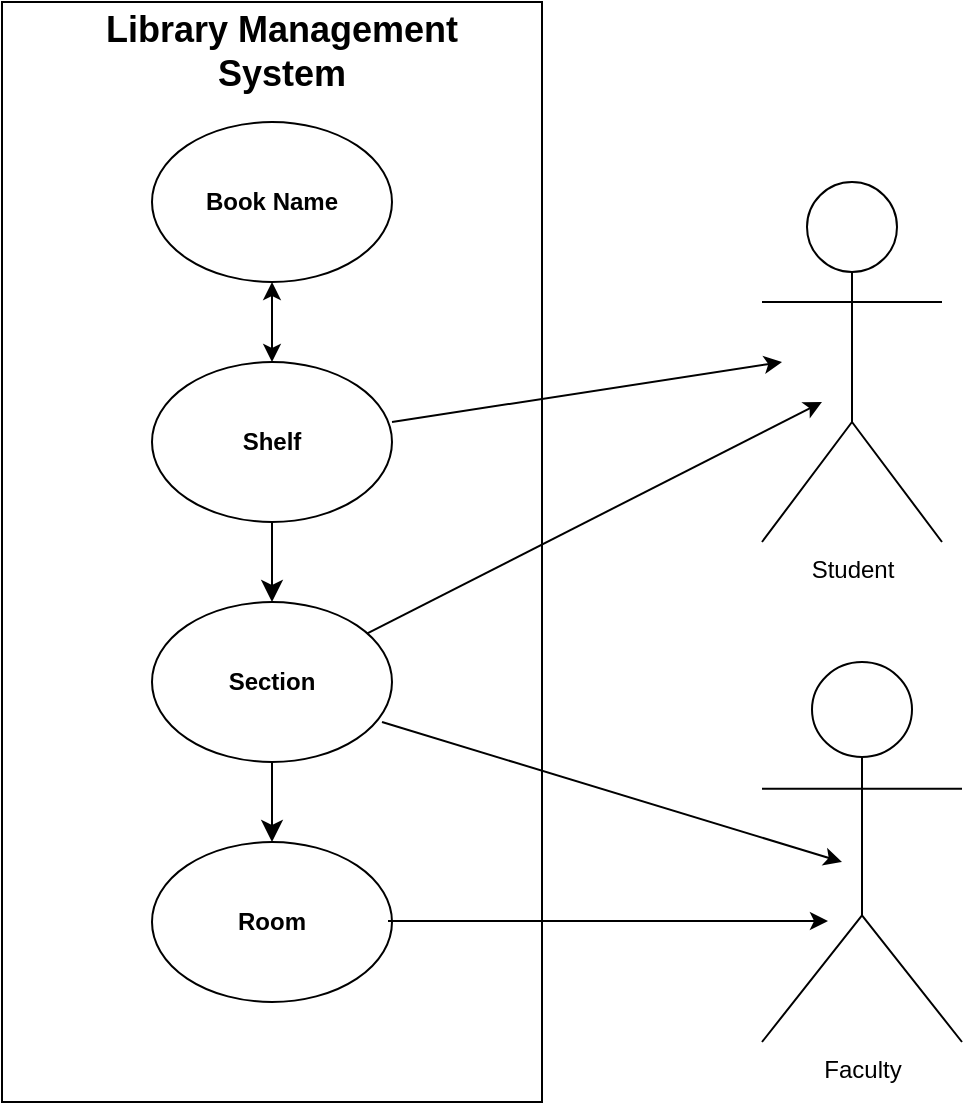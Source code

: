 <mxfile version="24.0.6" type="device">
  <diagram name="Page-1" id="8eyqW3APhCpnJ64H6f3e">
    <mxGraphModel dx="1221" dy="1815" grid="1" gridSize="10" guides="1" tooltips="1" connect="1" arrows="1" fold="1" page="1" pageScale="1" pageWidth="850" pageHeight="1100" math="0" shadow="0">
      <root>
        <mxCell id="0" />
        <mxCell id="1" parent="0" />
        <mxCell id="21DNjo9WedDgO393FrZQ-1" value="" style="rounded=0;whiteSpace=wrap;html=1;rotation=90;" parent="1" vertex="1">
          <mxGeometry x="130" y="20" width="550" height="270" as="geometry" />
        </mxCell>
        <mxCell id="21DNjo9WedDgO393FrZQ-2" value="" style="ellipse;whiteSpace=wrap;html=1;strokeColor=default;fillColor=default;" parent="1" vertex="1">
          <mxGeometry x="345" y="-60" width="120" height="80" as="geometry" />
        </mxCell>
        <mxCell id="oZXvo0GDnYrqvc8R79KK-7" style="edgeStyle=none;curved=1;rounded=0;orthogonalLoop=1;jettySize=auto;html=1;exitX=0.5;exitY=1;exitDx=0;exitDy=0;entryX=0.5;entryY=0;entryDx=0;entryDy=0;fontSize=12;startSize=8;endSize=8;" edge="1" parent="1" source="21DNjo9WedDgO393FrZQ-3" target="21DNjo9WedDgO393FrZQ-4">
          <mxGeometry relative="1" as="geometry" />
        </mxCell>
        <mxCell id="21DNjo9WedDgO393FrZQ-3" value="" style="ellipse;whiteSpace=wrap;html=1;" parent="1" vertex="1">
          <mxGeometry x="345" y="60" width="120" height="80" as="geometry" />
        </mxCell>
        <mxCell id="oZXvo0GDnYrqvc8R79KK-8" style="edgeStyle=none;curved=1;rounded=0;orthogonalLoop=1;jettySize=auto;html=1;exitX=0.5;exitY=1;exitDx=0;exitDy=0;entryX=0.5;entryY=0;entryDx=0;entryDy=0;fontSize=12;startSize=8;endSize=8;" edge="1" parent="1" source="21DNjo9WedDgO393FrZQ-4" target="21DNjo9WedDgO393FrZQ-5">
          <mxGeometry relative="1" as="geometry" />
        </mxCell>
        <mxCell id="21DNjo9WedDgO393FrZQ-4" value="" style="ellipse;whiteSpace=wrap;html=1;" parent="1" vertex="1">
          <mxGeometry x="345" y="180" width="120" height="80" as="geometry" />
        </mxCell>
        <mxCell id="21DNjo9WedDgO393FrZQ-5" value="" style="ellipse;whiteSpace=wrap;html=1;" parent="1" vertex="1">
          <mxGeometry x="345" y="300" width="120" height="80" as="geometry" />
        </mxCell>
        <mxCell id="21DNjo9WedDgO393FrZQ-9" value="" style="endArrow=classic;html=1;rounded=0;" parent="1" edge="1">
          <mxGeometry width="50" height="50" relative="1" as="geometry">
            <mxPoint x="463" y="339.5" as="sourcePoint" />
            <mxPoint x="683" y="339.5" as="targetPoint" />
          </mxGeometry>
        </mxCell>
        <mxCell id="21DNjo9WedDgO393FrZQ-10" value="" style="endArrow=classic;html=1;rounded=0;" parent="1" edge="1">
          <mxGeometry width="50" height="50" relative="1" as="geometry">
            <mxPoint x="460" y="240" as="sourcePoint" />
            <mxPoint x="690" y="310" as="targetPoint" />
          </mxGeometry>
        </mxCell>
        <mxCell id="21DNjo9WedDgO393FrZQ-12" value="&lt;b&gt;&lt;font style=&quot;font-size: 18px;&quot;&gt;Library Management System&lt;/font&gt;&lt;/b&gt;" style="text;strokeColor=none;align=center;fillColor=none;html=1;verticalAlign=middle;whiteSpace=wrap;rounded=0;" parent="1" vertex="1">
          <mxGeometry x="290" y="-110" width="240" height="30" as="geometry" />
        </mxCell>
        <mxCell id="21DNjo9WedDgO393FrZQ-13" value="" style="endArrow=classic;html=1;rounded=0;" parent="1" source="21DNjo9WedDgO393FrZQ-4" edge="1">
          <mxGeometry width="50" height="50" relative="1" as="geometry">
            <mxPoint x="400" y="210" as="sourcePoint" />
            <mxPoint x="680" y="80" as="targetPoint" />
          </mxGeometry>
        </mxCell>
        <mxCell id="21DNjo9WedDgO393FrZQ-14" value="" style="endArrow=classic;html=1;rounded=0;" parent="1" edge="1">
          <mxGeometry width="50" height="50" relative="1" as="geometry">
            <mxPoint x="465" y="90" as="sourcePoint" />
            <mxPoint x="660" y="60" as="targetPoint" />
          </mxGeometry>
        </mxCell>
        <mxCell id="21DNjo9WedDgO393FrZQ-16" value="&lt;b&gt;Book Name&lt;/b&gt;" style="text;strokeColor=none;align=center;fillColor=none;html=1;verticalAlign=middle;whiteSpace=wrap;rounded=0;" parent="1" vertex="1">
          <mxGeometry x="350" y="-50" width="110" height="60" as="geometry" />
        </mxCell>
        <mxCell id="21DNjo9WedDgO393FrZQ-17" value="" style="endArrow=classic;startArrow=classic;html=1;rounded=0;entryX=0.5;entryY=1;entryDx=0;entryDy=0;exitX=0.5;exitY=0;exitDx=0;exitDy=0;" parent="1" source="21DNjo9WedDgO393FrZQ-3" target="21DNjo9WedDgO393FrZQ-2" edge="1">
          <mxGeometry width="50" height="50" relative="1" as="geometry">
            <mxPoint x="405" y="70" as="sourcePoint" />
            <mxPoint x="450" y="160" as="targetPoint" />
          </mxGeometry>
        </mxCell>
        <mxCell id="21DNjo9WedDgO393FrZQ-18" value="Student" style="shape=umlActor;verticalLabelPosition=bottom;verticalAlign=top;html=1;outlineConnect=0;" parent="1" vertex="1">
          <mxGeometry x="650" y="-30" width="90" height="180" as="geometry" />
        </mxCell>
        <mxCell id="21DNjo9WedDgO393FrZQ-19" value="Faculty" style="shape=umlActor;verticalLabelPosition=bottom;verticalAlign=top;html=1;outlineConnect=0;" parent="1" vertex="1">
          <mxGeometry x="650" y="210" width="100" height="190" as="geometry" />
        </mxCell>
        <mxCell id="oZXvo0GDnYrqvc8R79KK-3" value="&lt;b&gt;Shelf&lt;/b&gt;" style="text;strokeColor=none;align=center;fillColor=none;html=1;verticalAlign=middle;whiteSpace=wrap;rounded=0;" vertex="1" parent="1">
          <mxGeometry x="350" y="70" width="110" height="60" as="geometry" />
        </mxCell>
        <mxCell id="oZXvo0GDnYrqvc8R79KK-5" value="&lt;b&gt;Section&lt;/b&gt;" style="text;strokeColor=none;align=center;fillColor=none;html=1;verticalAlign=middle;whiteSpace=wrap;rounded=0;" vertex="1" parent="1">
          <mxGeometry x="350" y="190" width="110" height="60" as="geometry" />
        </mxCell>
        <mxCell id="oZXvo0GDnYrqvc8R79KK-6" value="&lt;b&gt;Room&lt;/b&gt;" style="text;strokeColor=none;align=center;fillColor=none;html=1;verticalAlign=middle;whiteSpace=wrap;rounded=0;" vertex="1" parent="1">
          <mxGeometry x="350" y="310" width="110" height="60" as="geometry" />
        </mxCell>
      </root>
    </mxGraphModel>
  </diagram>
</mxfile>
